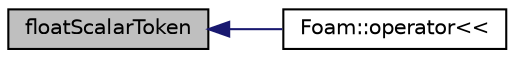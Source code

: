 digraph "floatScalarToken"
{
  bgcolor="transparent";
  edge [fontname="Helvetica",fontsize="10",labelfontname="Helvetica",labelfontsize="10"];
  node [fontname="Helvetica",fontsize="10",shape=record];
  rankdir="LR";
  Node962 [label="floatScalarToken",height=0.2,width=0.4,color="black", fillcolor="grey75", style="filled", fontcolor="black"];
  Node962 -> Node963 [dir="back",color="midnightblue",fontsize="10",style="solid",fontname="Helvetica"];
  Node963 [label="Foam::operator\<\<",height=0.2,width=0.4,color="black",URL="$a21851.html#a609e356ecf969e67ae8ffc4d99dc9c64"];
}
